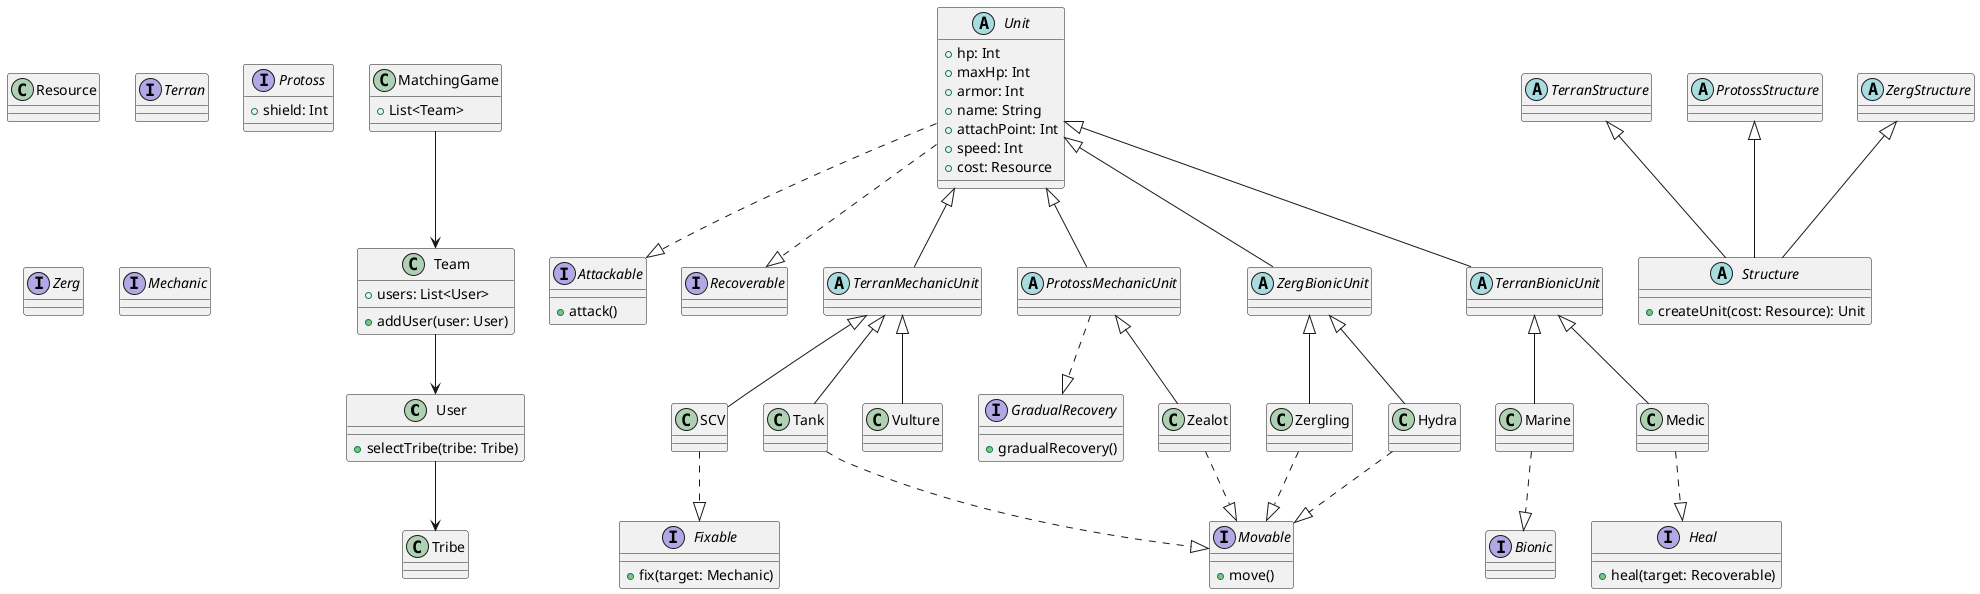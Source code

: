@startuml
' 주요 클래스 정의
class User {
    + selectTribe(tribe: Tribe)
}
class Team {
    + users: List<User>
    + addUser(user: User)
}
class MatchingGame {
    + List<Team>
}
class Resource

' 주요 인터페이스 정의
interface Terran
interface Protoss {
    + shield: Int
}
interface Zerg
interface Movable {
    + move()
}
interface Attackable {
    + attack()
}
interface GradualRecovery {
    + gradualRecovery()
}
interface Fixable {
    + fix(target: Mechanic)
}
interface Heal {
    + heal(target: Recoverable)
}
interface Recoverable
interface Bionic
interface Mechanic

' 유닛 및 구조물
abstract class Unit {
    + hp: Int
    + maxHp: Int
    + armor: Int
    + name: String
    + attachPoint: Int
    + speed: Int
    + cost: Resource
}
abstract class Structure {
    + createUnit(cost: Resource): Unit
}

' 세부 유닛 정의
class Marine
class Medic
class SCV
class Tank
class Vulture
class Zealot
class Zergling
class Hydra

' 구조물 정의
abstract class TerranStructure
abstract class ProtossStructure
abstract class ZergStructure

' 유닛 하위 클래스
abstract class TerranMechanicUnit
abstract class ProtossMechanicUnit
abstract class ZergBionicUnit
abstract class TerranBionicUnit

' 관계 설정
User --> Tribe
Team --> User
MatchingGame --> Team

TerranStructure <|-- Structure
ProtossStructure <|-- Structure
ZergStructure <|-- Structure

Unit <|-- TerranMechanicUnit
Unit <|-- ProtossMechanicUnit
Unit <|-- ZergBionicUnit
Unit <|-- TerranBionicUnit

TerranMechanicUnit <|-- SCV
TerranMechanicUnit <|-- Tank
TerranMechanicUnit <|-- Vulture
TerranBionicUnit <|-- Marine
TerranBionicUnit <|-- Medic
ProtossMechanicUnit <|-- Zealot
ZergBionicUnit <|-- Zergling
ZergBionicUnit <|-- Hydra

' 인터페이스 구현
Marine ..|> Bionic
Medic ..|> Heal
SCV ..|> Fixable
Tank ..|> Movable
Zealot ..|> Movable
Zergling ..|> Movable
Hydra ..|> Movable
Unit ..|> Attackable
Unit ..|> Recoverable
ProtossMechanicUnit ..|> GradualRecovery

@enduml
